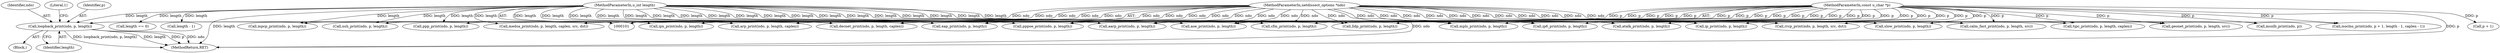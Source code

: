 digraph "0_tcpdump_1dcd10aceabbc03bf571ea32b892c522cbe923de_1@pointer" {
"1000283" [label="(Call,loopback_print(ndo, p, length))"];
"1000102" [label="(MethodParameterIn,netdissect_options *ndo)"];
"1000104" [label="(MethodParameterIn,const u_char *p)"];
"1000105" [label="(MethodParameterIn,u_int length)"];
"1000129" [label="(Call,arp_print(ndo, p, length, caplen))"];
"1000240" [label="(Call,ppp_print(ndo, p, length))"];
"1000276" [label="(Call,nsh_print(ndo, p, length))"];
"1000254" [label="(Call,slow_print(ndo, p, length))"];
"1000198" [label="(Call,length - 1)"];
"1000306" [label="(Call,msnlb_print(ndo, p))"];
"1000160" [label="(Call,aarp_print(ndo, p, length))"];
"1000262" [label="(Call,cfm_print(ndo, p, length))"];
"1000217" [label="(Call,eap_print(ndo, p, length))"];
"1000224" [label="(Call,rrcp_print(ndo, p, length, src, dst))"];
"1000104" [label="(MethodParameterIn,const u_char *p)"];
"1000153" [label="(Call,atalk_print(ndo, p, length))"];
"1000195" [label="(Call,p + 1)"];
"1000284" [label="(Identifier,ndo)"];
"1000288" [label="(Literal,1)"];
"1000193" [label="(Call,isoclns_print(ndo, p + 1, length - 1, caplen - 1))"];
"1000121" [label="(Call,ip6_print(ndo, p, length))"];
"1000269" [label="(Call,lldp_print(ndo, p, length))"];
"1000180" [label="(Call,length == 0)"];
"1000137" [label="(Call,decnet_print(ndo, p, length, caplen))"];
"1000321" [label="(Call,calm_fast_print(ndo, p, length, src))"];
"1000112" [label="(Block,)"];
"1000114" [label="(Call,ip_print(ndo, p, length))"];
"1000102" [label="(MethodParameterIn,netdissect_options *ndo)"];
"1000247" [label="(Call,mpcp_print(ndo, p, length))"];
"1000105" [label="(MethodParameterIn,u_int length)"];
"1000286" [label="(Identifier,length)"];
"1000285" [label="(Identifier,p)"];
"1000171" [label="(Call,ipx_print(ndo, p, length))"];
"1000298" [label="(Call,tipc_print(ndo, p, length, caplen))"];
"1000313" [label="(Call,geonet_print(ndo, p, length, src))"];
"1000291" [label="(Call,mpls_print(ndo, p, length))"];
"1000353" [label="(MethodReturn,RET)"];
"1000283" [label="(Call,loopback_print(ndo, p, length))"];
"1000329" [label="(Call,aoe_print(ndo, p, length))"];
"1000210" [label="(Call,pppoe_print(ndo, p, length))"];
"1000336" [label="(Call,medsa_print(ndo, p, length, caplen, src, dst))"];
"1000283" -> "1000112"  [label="AST: "];
"1000283" -> "1000286"  [label="CFG: "];
"1000284" -> "1000283"  [label="AST: "];
"1000285" -> "1000283"  [label="AST: "];
"1000286" -> "1000283"  [label="AST: "];
"1000288" -> "1000283"  [label="CFG: "];
"1000283" -> "1000353"  [label="DDG: length"];
"1000283" -> "1000353"  [label="DDG: p"];
"1000283" -> "1000353"  [label="DDG: ndo"];
"1000283" -> "1000353"  [label="DDG: loopback_print(ndo, p, length)"];
"1000102" -> "1000283"  [label="DDG: ndo"];
"1000104" -> "1000283"  [label="DDG: p"];
"1000105" -> "1000283"  [label="DDG: length"];
"1000102" -> "1000101"  [label="AST: "];
"1000102" -> "1000353"  [label="DDG: ndo"];
"1000102" -> "1000114"  [label="DDG: ndo"];
"1000102" -> "1000121"  [label="DDG: ndo"];
"1000102" -> "1000129"  [label="DDG: ndo"];
"1000102" -> "1000137"  [label="DDG: ndo"];
"1000102" -> "1000153"  [label="DDG: ndo"];
"1000102" -> "1000160"  [label="DDG: ndo"];
"1000102" -> "1000171"  [label="DDG: ndo"];
"1000102" -> "1000193"  [label="DDG: ndo"];
"1000102" -> "1000210"  [label="DDG: ndo"];
"1000102" -> "1000217"  [label="DDG: ndo"];
"1000102" -> "1000224"  [label="DDG: ndo"];
"1000102" -> "1000240"  [label="DDG: ndo"];
"1000102" -> "1000247"  [label="DDG: ndo"];
"1000102" -> "1000254"  [label="DDG: ndo"];
"1000102" -> "1000262"  [label="DDG: ndo"];
"1000102" -> "1000269"  [label="DDG: ndo"];
"1000102" -> "1000276"  [label="DDG: ndo"];
"1000102" -> "1000291"  [label="DDG: ndo"];
"1000102" -> "1000298"  [label="DDG: ndo"];
"1000102" -> "1000306"  [label="DDG: ndo"];
"1000102" -> "1000313"  [label="DDG: ndo"];
"1000102" -> "1000321"  [label="DDG: ndo"];
"1000102" -> "1000329"  [label="DDG: ndo"];
"1000102" -> "1000336"  [label="DDG: ndo"];
"1000104" -> "1000101"  [label="AST: "];
"1000104" -> "1000353"  [label="DDG: p"];
"1000104" -> "1000114"  [label="DDG: p"];
"1000104" -> "1000121"  [label="DDG: p"];
"1000104" -> "1000129"  [label="DDG: p"];
"1000104" -> "1000137"  [label="DDG: p"];
"1000104" -> "1000153"  [label="DDG: p"];
"1000104" -> "1000160"  [label="DDG: p"];
"1000104" -> "1000171"  [label="DDG: p"];
"1000104" -> "1000193"  [label="DDG: p"];
"1000104" -> "1000195"  [label="DDG: p"];
"1000104" -> "1000210"  [label="DDG: p"];
"1000104" -> "1000217"  [label="DDG: p"];
"1000104" -> "1000224"  [label="DDG: p"];
"1000104" -> "1000240"  [label="DDG: p"];
"1000104" -> "1000247"  [label="DDG: p"];
"1000104" -> "1000254"  [label="DDG: p"];
"1000104" -> "1000262"  [label="DDG: p"];
"1000104" -> "1000269"  [label="DDG: p"];
"1000104" -> "1000276"  [label="DDG: p"];
"1000104" -> "1000291"  [label="DDG: p"];
"1000104" -> "1000298"  [label="DDG: p"];
"1000104" -> "1000306"  [label="DDG: p"];
"1000104" -> "1000313"  [label="DDG: p"];
"1000104" -> "1000321"  [label="DDG: p"];
"1000104" -> "1000329"  [label="DDG: p"];
"1000104" -> "1000336"  [label="DDG: p"];
"1000105" -> "1000101"  [label="AST: "];
"1000105" -> "1000353"  [label="DDG: length"];
"1000105" -> "1000114"  [label="DDG: length"];
"1000105" -> "1000121"  [label="DDG: length"];
"1000105" -> "1000129"  [label="DDG: length"];
"1000105" -> "1000137"  [label="DDG: length"];
"1000105" -> "1000153"  [label="DDG: length"];
"1000105" -> "1000160"  [label="DDG: length"];
"1000105" -> "1000171"  [label="DDG: length"];
"1000105" -> "1000180"  [label="DDG: length"];
"1000105" -> "1000198"  [label="DDG: length"];
"1000105" -> "1000210"  [label="DDG: length"];
"1000105" -> "1000217"  [label="DDG: length"];
"1000105" -> "1000224"  [label="DDG: length"];
"1000105" -> "1000240"  [label="DDG: length"];
"1000105" -> "1000247"  [label="DDG: length"];
"1000105" -> "1000254"  [label="DDG: length"];
"1000105" -> "1000262"  [label="DDG: length"];
"1000105" -> "1000269"  [label="DDG: length"];
"1000105" -> "1000276"  [label="DDG: length"];
"1000105" -> "1000291"  [label="DDG: length"];
"1000105" -> "1000298"  [label="DDG: length"];
"1000105" -> "1000313"  [label="DDG: length"];
"1000105" -> "1000321"  [label="DDG: length"];
"1000105" -> "1000329"  [label="DDG: length"];
"1000105" -> "1000336"  [label="DDG: length"];
}
